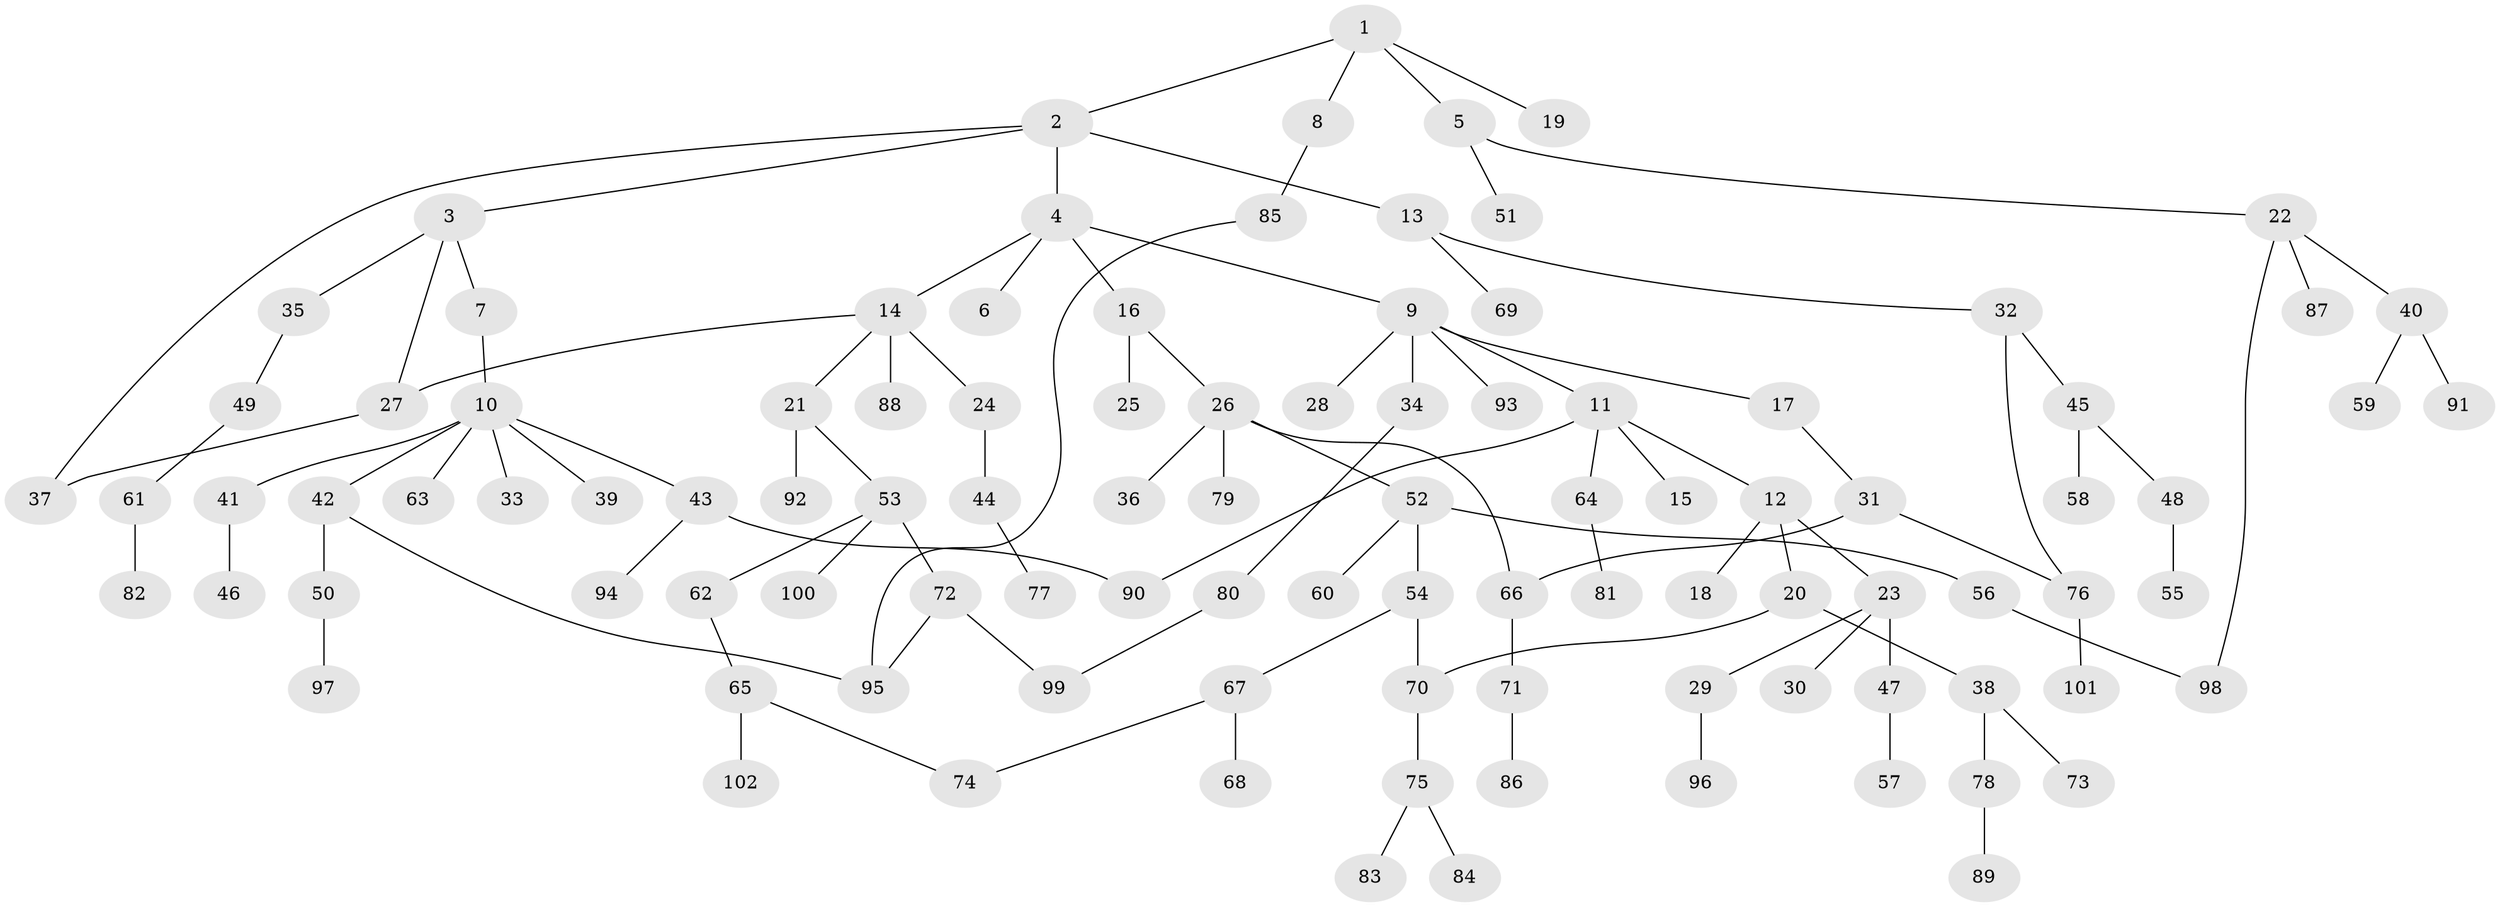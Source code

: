 // coarse degree distribution, {3: 0.13636363636363635, 7: 0.030303030303030304, 8: 0.015151515151515152, 1: 0.4393939393939394, 2: 0.25757575757575757, 9: 0.015151515151515152, 6: 0.015151515151515152, 5: 0.015151515151515152, 4: 0.07575757575757576}
// Generated by graph-tools (version 1.1) at 2025/41/03/06/25 10:41:29]
// undirected, 102 vertices, 112 edges
graph export_dot {
graph [start="1"]
  node [color=gray90,style=filled];
  1;
  2;
  3;
  4;
  5;
  6;
  7;
  8;
  9;
  10;
  11;
  12;
  13;
  14;
  15;
  16;
  17;
  18;
  19;
  20;
  21;
  22;
  23;
  24;
  25;
  26;
  27;
  28;
  29;
  30;
  31;
  32;
  33;
  34;
  35;
  36;
  37;
  38;
  39;
  40;
  41;
  42;
  43;
  44;
  45;
  46;
  47;
  48;
  49;
  50;
  51;
  52;
  53;
  54;
  55;
  56;
  57;
  58;
  59;
  60;
  61;
  62;
  63;
  64;
  65;
  66;
  67;
  68;
  69;
  70;
  71;
  72;
  73;
  74;
  75;
  76;
  77;
  78;
  79;
  80;
  81;
  82;
  83;
  84;
  85;
  86;
  87;
  88;
  89;
  90;
  91;
  92;
  93;
  94;
  95;
  96;
  97;
  98;
  99;
  100;
  101;
  102;
  1 -- 2;
  1 -- 5;
  1 -- 8;
  1 -- 19;
  2 -- 3;
  2 -- 4;
  2 -- 13;
  2 -- 37;
  3 -- 7;
  3 -- 35;
  3 -- 27;
  4 -- 6;
  4 -- 9;
  4 -- 14;
  4 -- 16;
  5 -- 22;
  5 -- 51;
  7 -- 10;
  8 -- 85;
  9 -- 11;
  9 -- 17;
  9 -- 28;
  9 -- 34;
  9 -- 93;
  10 -- 33;
  10 -- 39;
  10 -- 41;
  10 -- 42;
  10 -- 43;
  10 -- 63;
  11 -- 12;
  11 -- 15;
  11 -- 64;
  11 -- 90;
  12 -- 18;
  12 -- 20;
  12 -- 23;
  13 -- 32;
  13 -- 69;
  14 -- 21;
  14 -- 24;
  14 -- 27;
  14 -- 88;
  16 -- 25;
  16 -- 26;
  17 -- 31;
  20 -- 38;
  20 -- 70;
  21 -- 53;
  21 -- 92;
  22 -- 40;
  22 -- 87;
  22 -- 98;
  23 -- 29;
  23 -- 30;
  23 -- 47;
  24 -- 44;
  26 -- 36;
  26 -- 52;
  26 -- 79;
  26 -- 66;
  27 -- 37;
  29 -- 96;
  31 -- 66;
  31 -- 76;
  32 -- 45;
  32 -- 76;
  34 -- 80;
  35 -- 49;
  38 -- 73;
  38 -- 78;
  40 -- 59;
  40 -- 91;
  41 -- 46;
  42 -- 50;
  42 -- 95;
  43 -- 94;
  43 -- 90;
  44 -- 77;
  45 -- 48;
  45 -- 58;
  47 -- 57;
  48 -- 55;
  49 -- 61;
  50 -- 97;
  52 -- 54;
  52 -- 56;
  52 -- 60;
  53 -- 62;
  53 -- 72;
  53 -- 100;
  54 -- 67;
  54 -- 70;
  56 -- 98;
  61 -- 82;
  62 -- 65;
  64 -- 81;
  65 -- 102;
  65 -- 74;
  66 -- 71;
  67 -- 68;
  67 -- 74;
  70 -- 75;
  71 -- 86;
  72 -- 95;
  72 -- 99;
  75 -- 83;
  75 -- 84;
  76 -- 101;
  78 -- 89;
  80 -- 99;
  85 -- 95;
}
